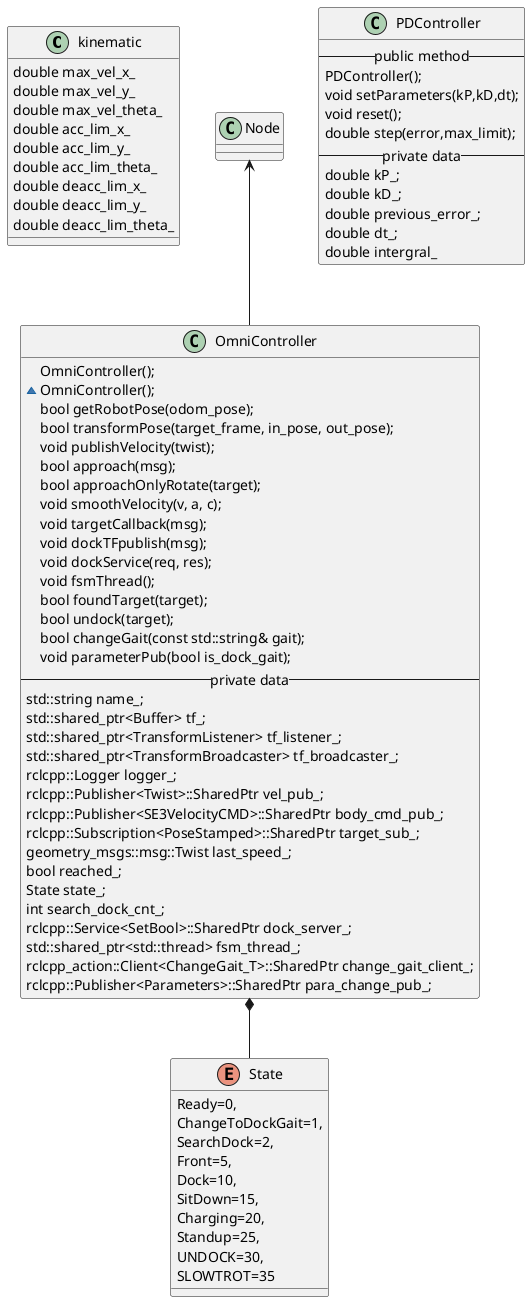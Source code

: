 @startuml
'https://plantuml.com/class-diagram
class kinematic{
double max_vel_x_
double max_vel_y_
double max_vel_theta_
double acc_lim_x_
double acc_lim_y_
double acc_lim_theta_
double deacc_lim_x_
double deacc_lim_y_
double deacc_lim_theta_
}
enum State{
Ready=0,
ChangeToDockGait=1,
SearchDock=2,
Front=5,
Dock=10,
SitDown=15,
Charging=20,
Standup=25,
UNDOCK=30,
SLOWTROT=35
}

class PDController{
-- public method --
PDController();
void setParameters(kP,kD,dt);
void reset();
double step(error,max_limit);
-- private data --
double kP_;
double kD_;
double previous_error_;
double dt_;
double intergral_
}

class OmniController{
OmniController();
~OmniController();
bool getRobotPose(odom_pose);
bool transformPose(target_frame, in_pose, out_pose);
void publishVelocity(twist);
bool approach(msg);
bool approachOnlyRotate(target);
void smoothVelocity(v, a, c);
void targetCallback(msg);
void dockTFpublish(msg);
void dockService(req, res);
void fsmThread();
bool foundTarget(target);
bool undock(target);
bool changeGait(const std::string& gait);
void parameterPub(bool is_dock_gait);
-- private data --
std::string name_;
std::shared_ptr<Buffer> tf_;
std::shared_ptr<TransformListener> tf_listener_;
std::shared_ptr<TransformBroadcaster> tf_broadcaster_;
rclcpp::Logger logger_;
rclcpp::Publisher<Twist>::SharedPtr vel_pub_;
rclcpp::Publisher<SE3VelocityCMD>::SharedPtr body_cmd_pub_;
rclcpp::Subscription<PoseStamped>::SharedPtr target_sub_;
geometry_msgs::msg::Twist last_speed_;
bool reached_;
State state_;
int search_dock_cnt_;
rclcpp::Service<SetBool>::SharedPtr dock_server_;
std::shared_ptr<std::thread> fsm_thread_;
rclcpp_action::Client<ChangeGait_T>::SharedPtr change_gait_client_;
rclcpp::Publisher<Parameters>::SharedPtr para_change_pub_;
}


Node <-- OmniController
OmniController *-- State



@enduml